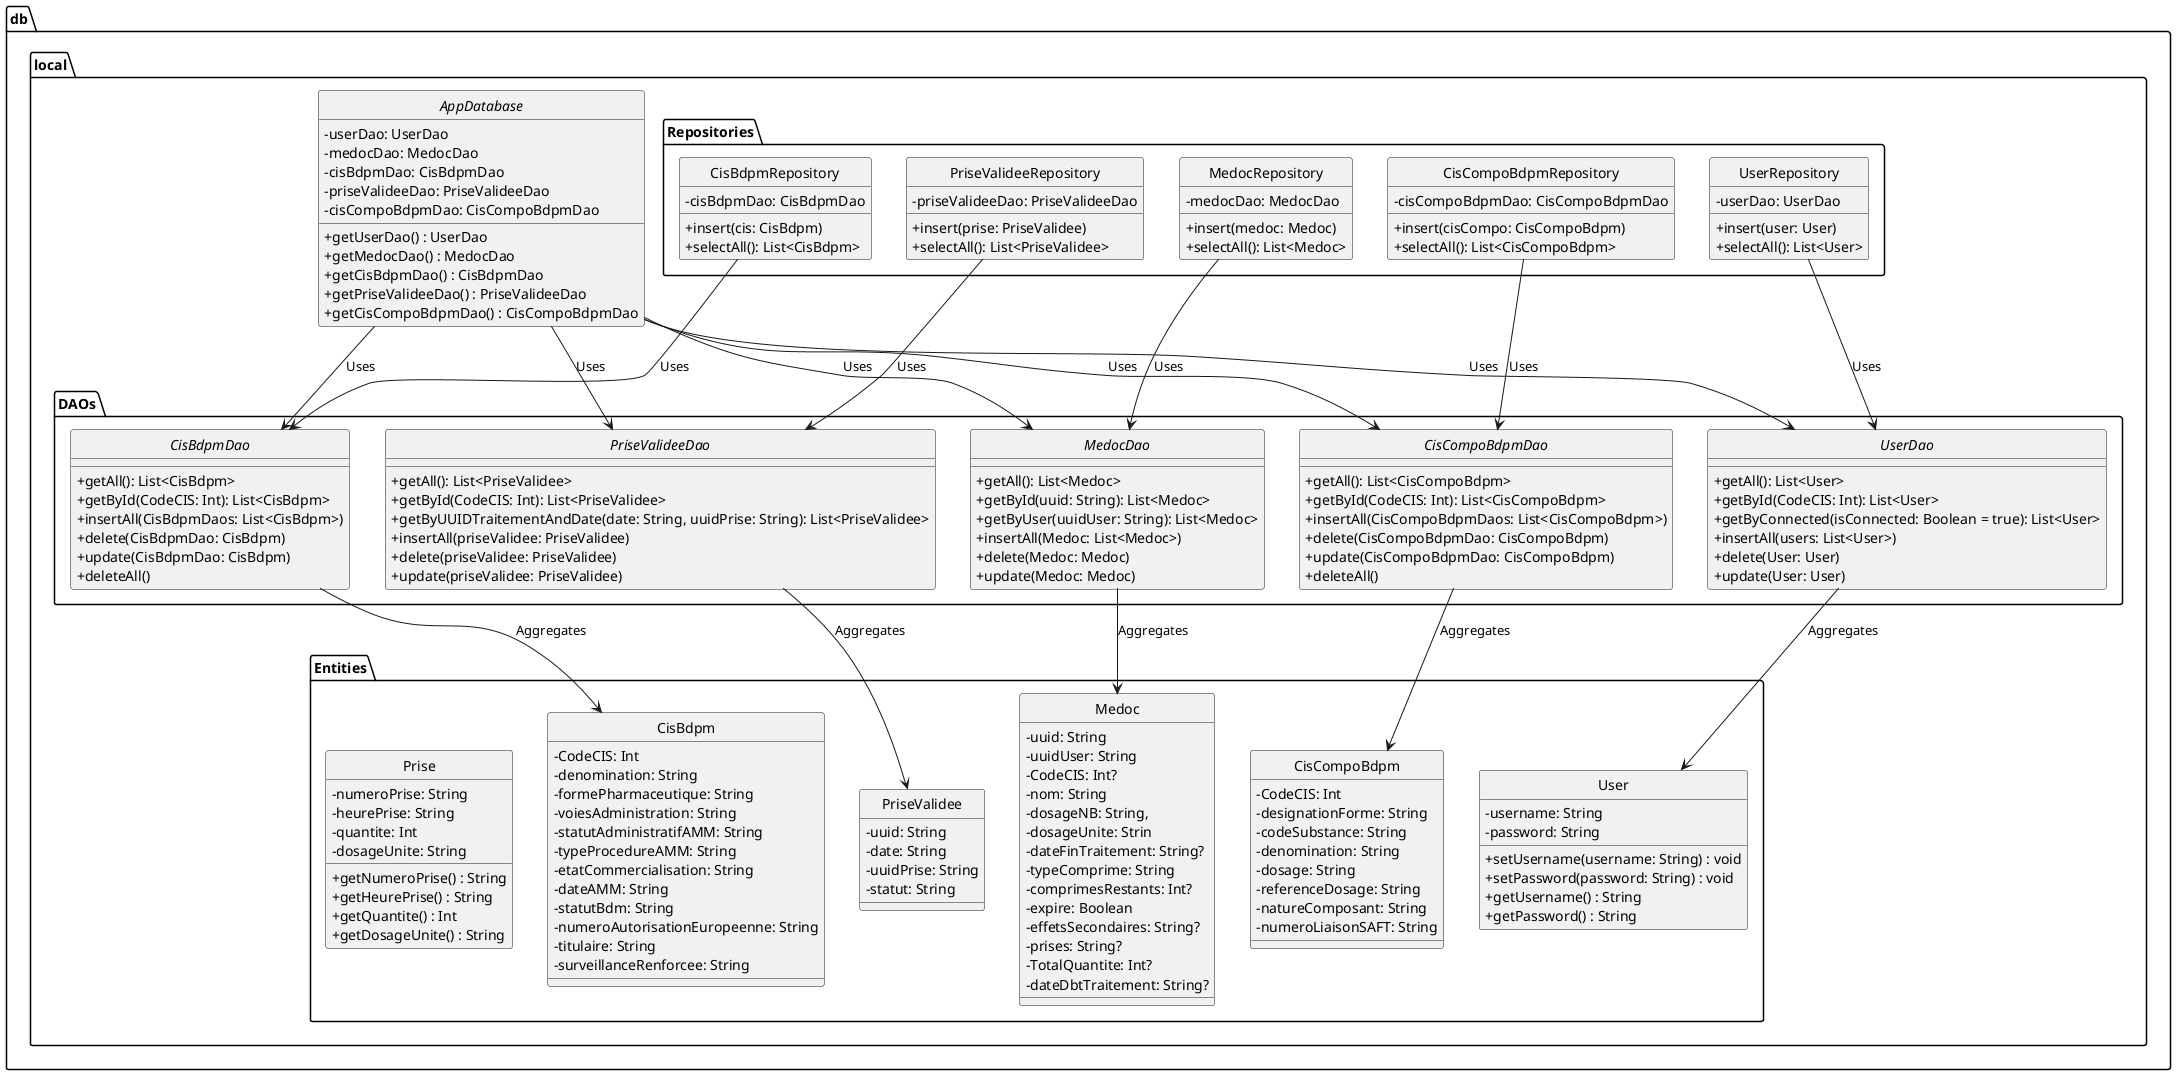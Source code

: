 @startuml

hide circle
skinparam monochrome true
skinparam classAttributeIconSize 0
skinparam backgroundcolor white
'skinparam groupInheritance 2
package db {
    package local {
        package DAOs {
            interface CisBdpmDao {
                + getAll(): List<CisBdpm>
                + getById(CodeCIS: Int): List<CisBdpm>
                + insertAll(CisBdpmDaos: List<CisBdpm>)
                + delete(CisBdpmDao: CisBdpm)
                + update(CisBdpmDao: CisBdpm)
                + deleteAll() 
            }
            interface CisCompoBdpmDao {
                + getAll(): List<CisCompoBdpm>
                + getById(CodeCIS: Int): List<CisCompoBdpm>
                + insertAll(CisCompoBdpmDaos: List<CisCompoBdpm>)
                + delete(CisCompoBdpmDao: CisCompoBdpm)
                + update(CisCompoBdpmDao: CisCompoBdpm)
                + deleteAll() 
            }
            interface MedocDao {
                + getAll(): List<Medoc>
                + getById(uuid: String): List<Medoc>
                + getByUser(uuidUser: String): List<Medoc>
                + insertAll(Medoc: List<Medoc>)
                + delete(Medoc: Medoc)
                + update(Medoc: Medoc)
            }
            interface PriseValideeDao {
                + getAll(): List<PriseValidee>
                + getById(CodeCIS: Int): List<PriseValidee>
                + getByUUIDTraitementAndDate(date: String, uuidPrise: String): List<PriseValidee>
                + insertAll(priseValidee: PriseValidee)
                + delete(priseValidee: PriseValidee)
                + update(priseValidee: PriseValidee)
            }
            interface UserDao {
                + getAll(): List<User>
                + getById(CodeCIS: Int): List<User>
                + getByConnected(isConnected: Boolean = true): List<User>
                + insertAll(users: List<User>)
                + delete(User: User)
                + update(User: User)
            }
        }

        package Repositories {
            class CisBdpmRepository {
                - cisBdpmDao: CisBdpmDao
                + insert(cis: CisBdpm)
                + selectAll(): List<CisBdpm>
            }
            class CisCompoBdpmRepository {
                - cisCompoBdpmDao: CisCompoBdpmDao
                + insert(cisCompo: CisCompoBdpm)
                + selectAll(): List<CisCompoBdpm>
            }
            class MedocRepository {
                - medocDao: MedocDao
                + insert(medoc: Medoc)
                + selectAll(): List<Medoc>
            }
            class PriseValideeRepository {
                - priseValideeDao: PriseValideeDao
                + insert(prise: PriseValidee)
                + selectAll(): List<PriseValidee>
            }
            class UserRepository {
                - userDao: UserDao
                + insert(user: User)
                + selectAll(): List<User>
            }
        }

        package Entities {
                class CisBdpm {
                - CodeCIS: Int
                - denomination: String
                - formePharmaceutique: String
                - voiesAdministration: String
                - statutAdministratifAMM: String
                - typeProcedureAMM: String
                - etatCommercialisation: String
                - dateAMM: String
                - statutBdm: String
                - numeroAutorisationEuropeenne: String
                - titulaire: String
                - surveillanceRenforcee: String
            }

            class CisCompoBdpm{
                - CodeCIS: Int
                - designationForme: String
                - codeSubstance: String
                - denomination: String
                - dosage: String
                - referenceDosage: String
                - natureComposant: String
                - numeroLiaisonSAFT: String
            }

            class Medoc{
                - uuid: String
                - uuidUser: String
                - CodeCIS: Int?
                - nom: String
                - dosageNB: String,
                - dosageUnite: Strin
                - dateFinTraitement: String?
                - typeComprime: String
                - comprimesRestants: Int?
                - expire: Boolean
                - effetsSecondaires: String?
                - prises: String?
                - TotalQuantite: Int?
                - dateDbtTraitement: String?
            }

            class PriseValidee {
                - uuid: String
                - date: String
                - uuidPrise: String
                - statut: String
            }

            class User {
                - username: String
                - password: String
                + setUsername(username: String) : void
                + setPassword(password: String) : void
                + getUsername() : String
                + getPassword() : String
            }
            class Prise {
                - numeroPrise: String
                - heurePrise: String
                - quantite: Int
                - dosageUnite: String
                + getNumeroPrise() : String
                + getHeurePrise() : String
                + getQuantite() : Int
                + getDosageUnite() : String
            }

        }

        abstract class AppDatabase {
            - userDao: UserDao
            - medocDao: MedocDao
            - cisBdpmDao: CisBdpmDao
            - priseValideeDao: PriseValideeDao
            - cisCompoBdpmDao: CisCompoBdpmDao
            + getUserDao() : UserDao
            + getMedocDao() : MedocDao
            + getCisBdpmDao() : CisBdpmDao
            + getPriseValideeDao() : PriseValideeDao
            + getCisCompoBdpmDao() : CisCompoBdpmDao
        }
    }
}

CisBdpmRepository --> CisBdpmDao : Uses
CisCompoBdpmRepository --> CisCompoBdpmDao : Uses
MedocRepository --> MedocDao : Uses
PriseValideeRepository --> PriseValideeDao : Uses
UserRepository --> UserDao : Uses

CisBdpmDao --> CisBdpm : Aggregates
CisCompoBdpmDao --> CisCompoBdpm : Aggregates
MedocDao --> Medoc : Aggregates
PriseValideeDao --> PriseValidee : Aggregates
UserDao --> User : Aggregates

AppDatabase --> UserDao : Uses
AppDatabase --> MedocDao : Uses
AppDatabase --> CisBdpmDao : Uses
AppDatabase --> PriseValideeDao : Uses
AppDatabase --> CisCompoBdpmDao : Uses

@enduml
